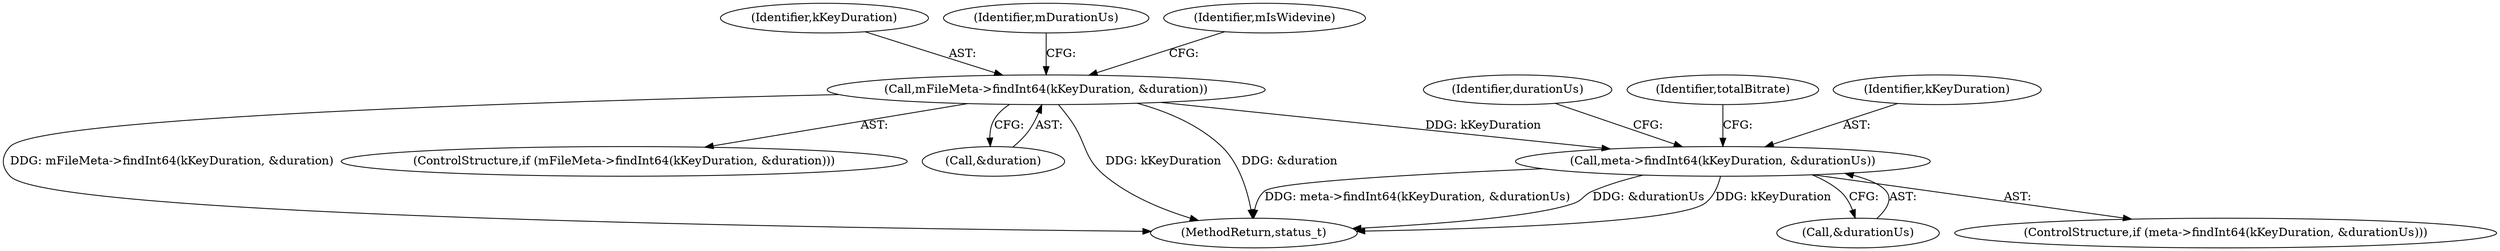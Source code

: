 digraph "1_Android_f81038006b4c59a5a148dcad887371206033c28f@del" {
"1000386" [label="(Call,meta->findInt64(kKeyDuration, &durationUs))"];
"1000215" [label="(Call,mFileMeta->findInt64(kKeyDuration, &duration))"];
"1000216" [label="(Identifier,kKeyDuration)"];
"1000385" [label="(ControlStructure,if (meta->findInt64(kKeyDuration, &durationUs)))"];
"1000424" [label="(MethodReturn,status_t)"];
"1000215" [label="(Call,mFileMeta->findInt64(kKeyDuration, &duration))"];
"1000221" [label="(Identifier,mDurationUs)"];
"1000388" [label="(Call,&durationUs)"];
"1000225" [label="(Identifier,mIsWidevine)"];
"1000214" [label="(ControlStructure,if (mFileMeta->findInt64(kKeyDuration, &duration)))"];
"1000386" [label="(Call,meta->findInt64(kKeyDuration, &durationUs))"];
"1000393" [label="(Identifier,durationUs)"];
"1000217" [label="(Call,&duration)"];
"1000403" [label="(Identifier,totalBitrate)"];
"1000387" [label="(Identifier,kKeyDuration)"];
"1000386" -> "1000385"  [label="AST: "];
"1000386" -> "1000388"  [label="CFG: "];
"1000387" -> "1000386"  [label="AST: "];
"1000388" -> "1000386"  [label="AST: "];
"1000393" -> "1000386"  [label="CFG: "];
"1000403" -> "1000386"  [label="CFG: "];
"1000386" -> "1000424"  [label="DDG: &durationUs"];
"1000386" -> "1000424"  [label="DDG: kKeyDuration"];
"1000386" -> "1000424"  [label="DDG: meta->findInt64(kKeyDuration, &durationUs)"];
"1000215" -> "1000386"  [label="DDG: kKeyDuration"];
"1000215" -> "1000214"  [label="AST: "];
"1000215" -> "1000217"  [label="CFG: "];
"1000216" -> "1000215"  [label="AST: "];
"1000217" -> "1000215"  [label="AST: "];
"1000221" -> "1000215"  [label="CFG: "];
"1000225" -> "1000215"  [label="CFG: "];
"1000215" -> "1000424"  [label="DDG: kKeyDuration"];
"1000215" -> "1000424"  [label="DDG: &duration"];
"1000215" -> "1000424"  [label="DDG: mFileMeta->findInt64(kKeyDuration, &duration)"];
}
